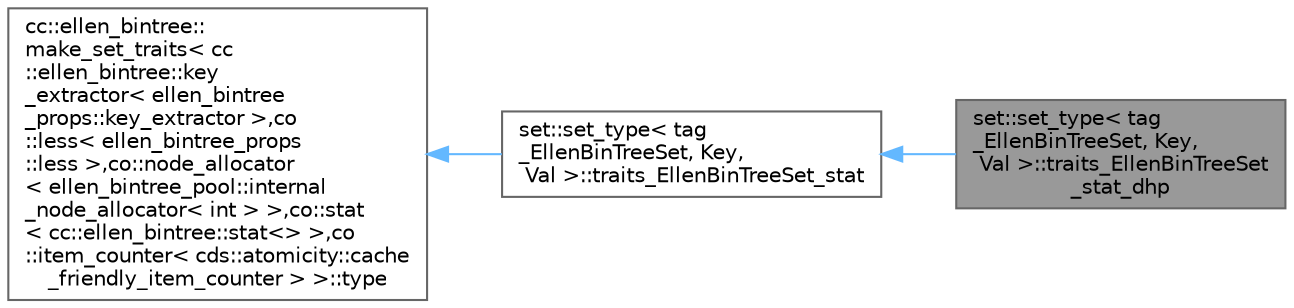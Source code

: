digraph "set::set_type&lt; tag_EllenBinTreeSet, Key, Val &gt;::traits_EllenBinTreeSet_stat_dhp"
{
 // LATEX_PDF_SIZE
  bgcolor="transparent";
  edge [fontname=Helvetica,fontsize=10,labelfontname=Helvetica,labelfontsize=10];
  node [fontname=Helvetica,fontsize=10,shape=box,height=0.2,width=0.4];
  rankdir="LR";
  Node1 [id="Node000001",label="set::set_type\< tag\l_EllenBinTreeSet, Key,\l Val \>::traits_EllenBinTreeSet\l_stat_dhp",height=0.2,width=0.4,color="gray40", fillcolor="grey60", style="filled", fontcolor="black",tooltip=" "];
  Node2 -> Node1 [id="edge1_Node000001_Node000002",dir="back",color="steelblue1",style="solid",tooltip=" "];
  Node2 [id="Node000002",label="set::set_type\< tag\l_EllenBinTreeSet, Key,\l Val \>::traits_EllenBinTreeSet_stat",height=0.2,width=0.4,color="gray40", fillcolor="white", style="filled",URL="$structset_1_1set__type_3_01tag___ellen_bin_tree_set_00_01_key_00_01_val_01_4_1_1traits___ellen_bin_tree_set__stat.html",tooltip=" "];
  Node3 -> Node2 [id="edge2_Node000002_Node000003",dir="back",color="steelblue1",style="solid",tooltip=" "];
  Node3 [id="Node000003",label="cc::ellen_bintree::\lmake_set_traits\< cc\l::ellen_bintree::key\l_extractor\< ellen_bintree\l_props::key_extractor \>,co\l::less\< ellen_bintree_props\l::less \>,co::node_allocator\l\< ellen_bintree_pool::internal\l_node_allocator\< int \> \>,co::stat\l\< cc::ellen_bintree::stat\<\> \>,co\l::item_counter\< cds::atomicity::cache\l_friendly_item_counter \> \>::type",height=0.2,width=0.4,color="gray40", fillcolor="white", style="filled",tooltip=" "];
}
